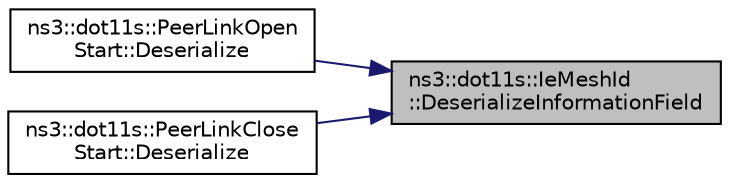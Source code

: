 digraph "ns3::dot11s::IeMeshId::DeserializeInformationField"
{
 // LATEX_PDF_SIZE
  edge [fontname="Helvetica",fontsize="10",labelfontname="Helvetica",labelfontsize="10"];
  node [fontname="Helvetica",fontsize="10",shape=record];
  rankdir="RL";
  Node1 [label="ns3::dot11s::IeMeshId\l::DeserializeInformationField",height=0.2,width=0.4,color="black", fillcolor="grey75", style="filled", fontcolor="black",tooltip="Deserialize information (i.e., the body of the IE, not including the Element ID and length octets)"];
  Node1 -> Node2 [dir="back",color="midnightblue",fontsize="10",style="solid",fontname="Helvetica"];
  Node2 [label="ns3::dot11s::PeerLinkOpen\lStart::Deserialize",height=0.2,width=0.4,color="black", fillcolor="white", style="filled",URL="$classns3_1_1dot11s_1_1_peer_link_open_start.html#a315473be0f383a55415b452b45f688bb",tooltip=" "];
  Node1 -> Node3 [dir="back",color="midnightblue",fontsize="10",style="solid",fontname="Helvetica"];
  Node3 [label="ns3::dot11s::PeerLinkClose\lStart::Deserialize",height=0.2,width=0.4,color="black", fillcolor="white", style="filled",URL="$classns3_1_1dot11s_1_1_peer_link_close_start.html#a0c21315898d9ed65222223b4b8a4039d",tooltip=" "];
}

